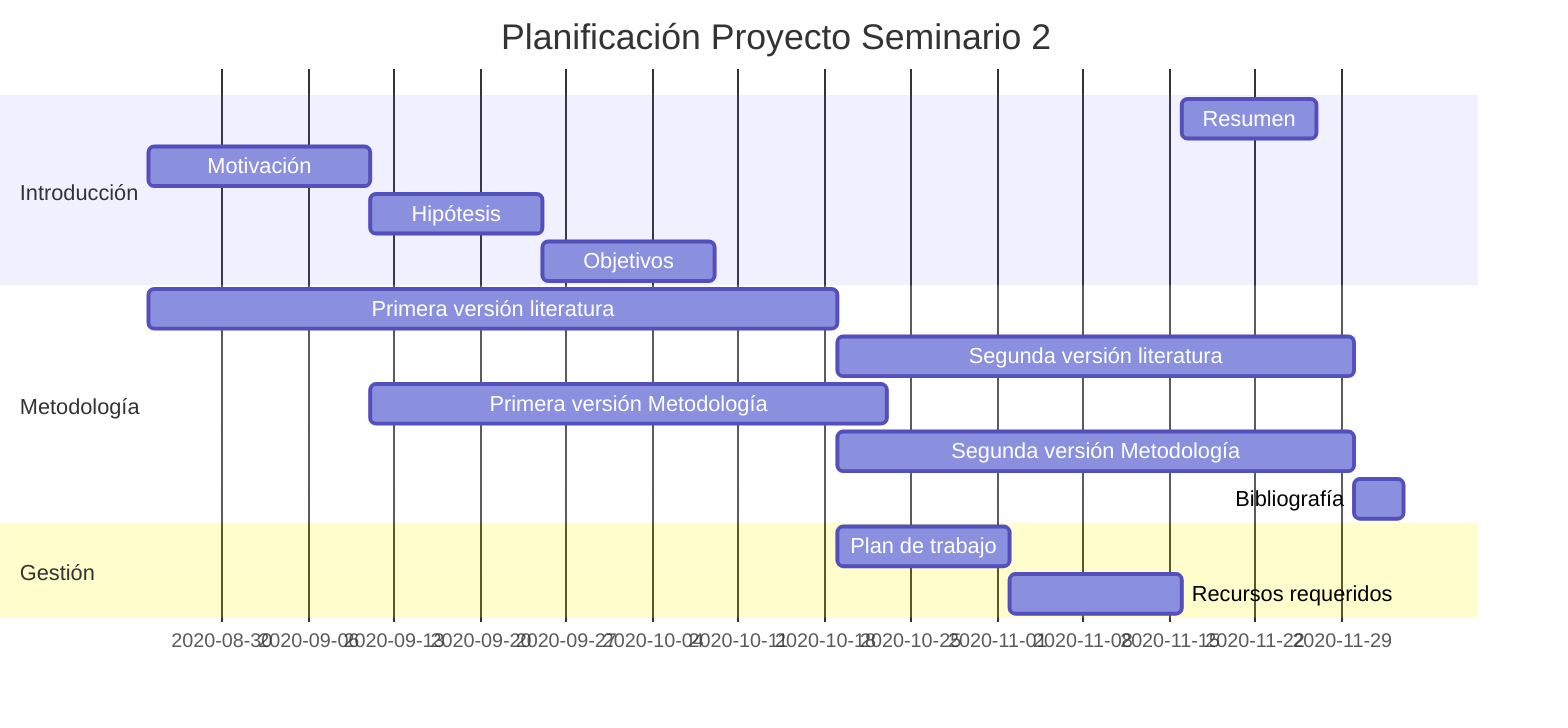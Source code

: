 gantt
title Planificación Proyecto Seminario 2
dateFormat  DD-MM-YYYY
section Introducción
Resumen             :a10, after a10, 27-11-2020
Motivación          :a2, 24-08-2020, 11-09-2020
Hipótesis           :a3, after a2, 2w
Objetivos           :a4, after a3, 2w
section Metodología
Primera versión literatura          :a5, 24-08-2020  , 8w
Segunda versión literatura          :a6, after a5  , 6w
Primera versión Metodología      :a7, after a2  , 6w
Segunda versión Metodología          :a11, after a5  , 6w
Bibliografía                 :a8, 30-11-2020  , 04-12-2020
section Gestión
Plan de trabajo              :a9, after a5  , 2w
Recursos requeridos          :a10, after a9  , 2w
